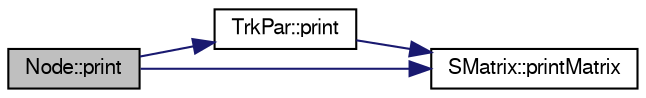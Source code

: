 digraph "Node::print"
{
  bgcolor="transparent";
  edge [fontname="FreeSans",fontsize="10",labelfontname="FreeSans",labelfontsize="10"];
  node [fontname="FreeSans",fontsize="10",shape=record];
  rankdir="LR";
  Node1 [label="Node::print",height=0.2,width=0.4,color="black", fillcolor="grey75", style="filled" fontcolor="black"];
  Node1 -> Node2 [color="midnightblue",fontsize="10",style="solid",fontname="FreeSans"];
  Node2 [label="TrkPar::print",height=0.2,width=0.4,color="black",URL="$d2/d70/classTrkPar.html#a3a1dd57b6bb161d7f040a5eee4c5b1eb",tooltip="print for debugging purpose "];
  Node2 -> Node3 [color="midnightblue",fontsize="10",style="solid",fontname="FreeSans"];
  Node3 [label="SMatrix::printMatrix",height=0.2,width=0.4,color="black",URL="$d9/db7/classSMatrix.html#aea539c82ca1f7b639f3ac259d563d1a3"];
  Node1 -> Node3 [color="midnightblue",fontsize="10",style="solid",fontname="FreeSans"];
}
